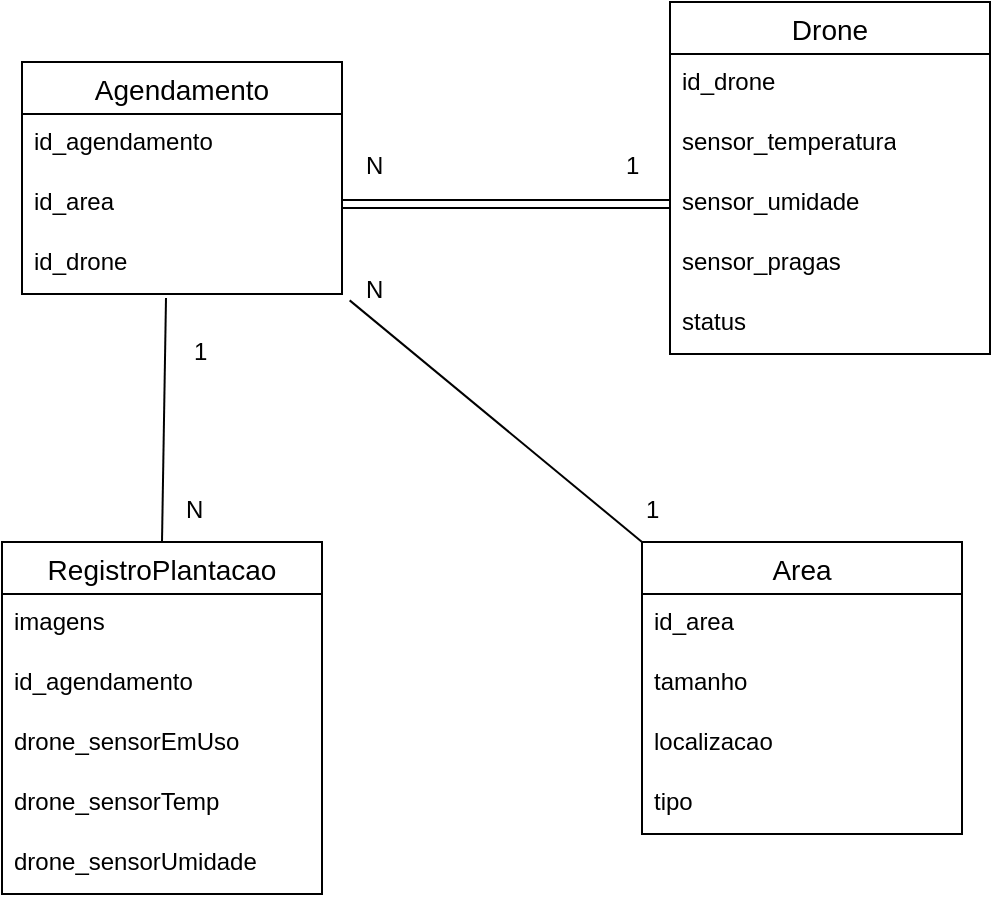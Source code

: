 <mxfile version="28.2.5">
  <diagram name="Page-1" id="I7ysQ_zsU0Zmc5XA-0ZG">
    <mxGraphModel dx="598" dy="641" grid="1" gridSize="10" guides="1" tooltips="1" connect="1" arrows="1" fold="1" page="1" pageScale="1" pageWidth="827" pageHeight="1169" math="0" shadow="0" adaptiveColors="none">
      <root>
        <mxCell id="0" />
        <mxCell id="1" parent="0" />
        <mxCell id="PmliRapP7MYlEJTl6HDo-15" value="Agendamento" style="swimlane;fontStyle=0;childLayout=stackLayout;horizontal=1;startSize=26;horizontalStack=0;resizeParent=1;resizeParentMax=0;resizeLast=0;collapsible=1;marginBottom=0;align=center;fontSize=14;" vertex="1" parent="1">
          <mxGeometry x="90" y="240" width="160" height="116" as="geometry" />
        </mxCell>
        <mxCell id="PmliRapP7MYlEJTl6HDo-16" value="id_agendamento" style="text;strokeColor=none;fillColor=none;spacingLeft=4;spacingRight=4;overflow=hidden;rotatable=0;points=[[0,0.5],[1,0.5]];portConstraint=eastwest;fontSize=12;whiteSpace=wrap;html=1;" vertex="1" parent="PmliRapP7MYlEJTl6HDo-15">
          <mxGeometry y="26" width="160" height="30" as="geometry" />
        </mxCell>
        <mxCell id="PmliRapP7MYlEJTl6HDo-17" value="id_area" style="text;strokeColor=none;fillColor=none;spacingLeft=4;spacingRight=4;overflow=hidden;rotatable=0;points=[[0,0.5],[1,0.5]];portConstraint=eastwest;fontSize=12;whiteSpace=wrap;html=1;" vertex="1" parent="PmliRapP7MYlEJTl6HDo-15">
          <mxGeometry y="56" width="160" height="30" as="geometry" />
        </mxCell>
        <mxCell id="PmliRapP7MYlEJTl6HDo-18" value="id_drone" style="text;strokeColor=none;fillColor=none;spacingLeft=4;spacingRight=4;overflow=hidden;rotatable=0;points=[[0,0.5],[1,0.5]];portConstraint=eastwest;fontSize=12;whiteSpace=wrap;html=1;" vertex="1" parent="PmliRapP7MYlEJTl6HDo-15">
          <mxGeometry y="86" width="160" height="30" as="geometry" />
        </mxCell>
        <mxCell id="PmliRapP7MYlEJTl6HDo-19" value="Drone" style="swimlane;fontStyle=0;childLayout=stackLayout;horizontal=1;startSize=26;horizontalStack=0;resizeParent=1;resizeParentMax=0;resizeLast=0;collapsible=1;marginBottom=0;align=center;fontSize=14;" vertex="1" parent="1">
          <mxGeometry x="414" y="210" width="160" height="176" as="geometry" />
        </mxCell>
        <mxCell id="PmliRapP7MYlEJTl6HDo-20" value="id_drone" style="text;strokeColor=none;fillColor=none;spacingLeft=4;spacingRight=4;overflow=hidden;rotatable=0;points=[[0,0.5],[1,0.5]];portConstraint=eastwest;fontSize=12;whiteSpace=wrap;html=1;" vertex="1" parent="PmliRapP7MYlEJTl6HDo-19">
          <mxGeometry y="26" width="160" height="30" as="geometry" />
        </mxCell>
        <mxCell id="PmliRapP7MYlEJTl6HDo-21" value="sensor_temperatura" style="text;strokeColor=none;fillColor=none;spacingLeft=4;spacingRight=4;overflow=hidden;rotatable=0;points=[[0,0.5],[1,0.5]];portConstraint=eastwest;fontSize=12;whiteSpace=wrap;html=1;" vertex="1" parent="PmliRapP7MYlEJTl6HDo-19">
          <mxGeometry y="56" width="160" height="30" as="geometry" />
        </mxCell>
        <mxCell id="PmliRapP7MYlEJTl6HDo-22" value="sensor_umidade&lt;br&gt;&lt;div&gt;&lt;br&gt;&lt;/div&gt;&lt;div&gt;&lt;br&gt;&lt;/div&gt;" style="text;strokeColor=none;fillColor=none;spacingLeft=4;spacingRight=4;overflow=hidden;rotatable=0;points=[[0,0.5],[1,0.5]];portConstraint=eastwest;fontSize=12;whiteSpace=wrap;html=1;" vertex="1" parent="PmliRapP7MYlEJTl6HDo-19">
          <mxGeometry y="86" width="160" height="30" as="geometry" />
        </mxCell>
        <mxCell id="PmliRapP7MYlEJTl6HDo-23" value="sensor_pragas&lt;br&gt;&lt;div&gt;&lt;br&gt;&lt;/div&gt;&lt;div&gt;&lt;br&gt;&lt;/div&gt;" style="text;strokeColor=none;fillColor=none;spacingLeft=4;spacingRight=4;overflow=hidden;rotatable=0;points=[[0,0.5],[1,0.5]];portConstraint=eastwest;fontSize=12;whiteSpace=wrap;html=1;" vertex="1" parent="PmliRapP7MYlEJTl6HDo-19">
          <mxGeometry y="116" width="160" height="30" as="geometry" />
        </mxCell>
        <mxCell id="PmliRapP7MYlEJTl6HDo-24" value="&lt;div&gt;status&lt;/div&gt;" style="text;strokeColor=none;fillColor=none;spacingLeft=4;spacingRight=4;overflow=hidden;rotatable=0;points=[[0,0.5],[1,0.5]];portConstraint=eastwest;fontSize=12;whiteSpace=wrap;html=1;" vertex="1" parent="PmliRapP7MYlEJTl6HDo-19">
          <mxGeometry y="146" width="160" height="30" as="geometry" />
        </mxCell>
        <mxCell id="PmliRapP7MYlEJTl6HDo-25" value="RegistroPlantacao" style="swimlane;fontStyle=0;childLayout=stackLayout;horizontal=1;startSize=26;horizontalStack=0;resizeParent=1;resizeParentMax=0;resizeLast=0;collapsible=1;marginBottom=0;align=center;fontSize=14;" vertex="1" parent="1">
          <mxGeometry x="80" y="480" width="160" height="176" as="geometry" />
        </mxCell>
        <mxCell id="PmliRapP7MYlEJTl6HDo-26" value="imagens" style="text;strokeColor=none;fillColor=none;spacingLeft=4;spacingRight=4;overflow=hidden;rotatable=0;points=[[0,0.5],[1,0.5]];portConstraint=eastwest;fontSize=12;whiteSpace=wrap;html=1;" vertex="1" parent="PmliRapP7MYlEJTl6HDo-25">
          <mxGeometry y="26" width="160" height="30" as="geometry" />
        </mxCell>
        <mxCell id="PmliRapP7MYlEJTl6HDo-27" value="id_agendamento" style="text;strokeColor=none;fillColor=none;spacingLeft=4;spacingRight=4;overflow=hidden;rotatable=0;points=[[0,0.5],[1,0.5]];portConstraint=eastwest;fontSize=12;whiteSpace=wrap;html=1;" vertex="1" parent="PmliRapP7MYlEJTl6HDo-25">
          <mxGeometry y="56" width="160" height="30" as="geometry" />
        </mxCell>
        <mxCell id="PmliRapP7MYlEJTl6HDo-28" value="drone_sensorEmUso&lt;span style=&quot;caret-color: rgba(0, 0, 0, 0); color: rgba(0, 0, 0, 0); font-family: monospace; font-size: 0px; white-space: nowrap;&quot;&gt;%3CmxGraphModel%3E%3Croot%3E%3CmxCell%20id%3D%220%22%2F%3E%3CmxCell%20id%3D%221%22%20parent%3D%220%22%2F%3E%3CmxCell%20id%3D%222%22%20value%3D%22sensor_umidade%26lt%3Bbr%26gt%3B%26lt%3Bdiv%26gt%3B%26lt%3Bbr%26gt%3B%26lt%3B%2Fdiv%26gt%3B%26lt%3Bdiv%26gt%3B%26lt%3Bbr%26gt%3B%26lt%3B%2Fdiv%26gt%3B%22%20style%3D%22text%3BstrokeColor%3Dnone%3BfillColor%3Dnone%3BspacingLeft%3D4%3BspacingRight%3D4%3Boverflow%3Dhidden%3Brotatable%3D0%3Bpoints%3D%5B%5B0%2C0.5%5D%2C%5B1%2C0.5%5D%5D%3BportConstraint%3Deastwest%3BfontSize%3D12%3BwhiteSpace%3Dwrap%3Bhtml%3D1%3B%22%20vertex%3D%221%22%20parent%3D%221%22%3E%3CmxGeometry%20x%3D%22400%22%20y%3D%22326%22%20width%3D%22160%22%20height%3D%2230%22%20as%3D%22geometry%22%2F%3E%3C%2FmxCell%3E%3C%2Froot%3E%3C%2FmxGraphModel%3E&lt;/span&gt;" style="text;strokeColor=none;fillColor=none;spacingLeft=4;spacingRight=4;overflow=hidden;rotatable=0;points=[[0,0.5],[1,0.5]];portConstraint=eastwest;fontSize=12;whiteSpace=wrap;html=1;" vertex="1" parent="PmliRapP7MYlEJTl6HDo-25">
          <mxGeometry y="86" width="160" height="30" as="geometry" />
        </mxCell>
        <mxCell id="PmliRapP7MYlEJTl6HDo-29" value="drone_sensorTemp" style="text;strokeColor=none;fillColor=none;spacingLeft=4;spacingRight=4;overflow=hidden;rotatable=0;points=[[0,0.5],[1,0.5]];portConstraint=eastwest;fontSize=12;whiteSpace=wrap;html=1;" vertex="1" parent="PmliRapP7MYlEJTl6HDo-25">
          <mxGeometry y="116" width="160" height="30" as="geometry" />
        </mxCell>
        <mxCell id="PmliRapP7MYlEJTl6HDo-30" value="drone_sensorUmidade&lt;br&gt;&lt;div&gt;&lt;br&gt;&lt;/div&gt;&lt;div&gt;&lt;br&gt;&lt;/div&gt;" style="text;strokeColor=none;fillColor=none;spacingLeft=4;spacingRight=4;overflow=hidden;rotatable=0;points=[[0,0.5],[1,0.5]];portConstraint=eastwest;fontSize=12;whiteSpace=wrap;html=1;" vertex="1" parent="PmliRapP7MYlEJTl6HDo-25">
          <mxGeometry y="146" width="160" height="30" as="geometry" />
        </mxCell>
        <mxCell id="PmliRapP7MYlEJTl6HDo-32" value="Area" style="swimlane;fontStyle=0;childLayout=stackLayout;horizontal=1;startSize=26;horizontalStack=0;resizeParent=1;resizeParentMax=0;resizeLast=0;collapsible=1;marginBottom=0;align=center;fontSize=14;" vertex="1" parent="1">
          <mxGeometry x="400" y="480" width="160" height="146" as="geometry" />
        </mxCell>
        <mxCell id="PmliRapP7MYlEJTl6HDo-33" value="id_area" style="text;strokeColor=none;fillColor=none;spacingLeft=4;spacingRight=4;overflow=hidden;rotatable=0;points=[[0,0.5],[1,0.5]];portConstraint=eastwest;fontSize=12;whiteSpace=wrap;html=1;" vertex="1" parent="PmliRapP7MYlEJTl6HDo-32">
          <mxGeometry y="26" width="160" height="30" as="geometry" />
        </mxCell>
        <mxCell id="PmliRapP7MYlEJTl6HDo-34" value="tamanho" style="text;strokeColor=none;fillColor=none;spacingLeft=4;spacingRight=4;overflow=hidden;rotatable=0;points=[[0,0.5],[1,0.5]];portConstraint=eastwest;fontSize=12;whiteSpace=wrap;html=1;" vertex="1" parent="PmliRapP7MYlEJTl6HDo-32">
          <mxGeometry y="56" width="160" height="30" as="geometry" />
        </mxCell>
        <mxCell id="PmliRapP7MYlEJTl6HDo-35" value="localizacao&lt;div&gt;&lt;br&gt;&lt;/div&gt;" style="text;strokeColor=none;fillColor=none;spacingLeft=4;spacingRight=4;overflow=hidden;rotatable=0;points=[[0,0.5],[1,0.5]];portConstraint=eastwest;fontSize=12;whiteSpace=wrap;html=1;" vertex="1" parent="PmliRapP7MYlEJTl6HDo-32">
          <mxGeometry y="86" width="160" height="30" as="geometry" />
        </mxCell>
        <mxCell id="PmliRapP7MYlEJTl6HDo-36" value="&lt;div&gt;tipo&lt;/div&gt;" style="text;strokeColor=none;fillColor=none;spacingLeft=4;spacingRight=4;overflow=hidden;rotatable=0;points=[[0,0.5],[1,0.5]];portConstraint=eastwest;fontSize=12;whiteSpace=wrap;html=1;" vertex="1" parent="PmliRapP7MYlEJTl6HDo-32">
          <mxGeometry y="116" width="160" height="30" as="geometry" />
        </mxCell>
        <mxCell id="PmliRapP7MYlEJTl6HDo-45" value="1" style="text;strokeColor=none;fillColor=none;align=left;verticalAlign=middle;spacingLeft=4;spacingRight=4;overflow=hidden;points=[[0,0.5],[1,0.5]];portConstraint=eastwest;rotatable=0;whiteSpace=wrap;html=1;" vertex="1" parent="1">
          <mxGeometry x="170" y="370" width="80" height="30" as="geometry" />
        </mxCell>
        <mxCell id="PmliRapP7MYlEJTl6HDo-46" value="N" style="text;whiteSpace=wrap;html=1;" vertex="1" parent="1">
          <mxGeometry x="170" y="450" width="40" height="40" as="geometry" />
        </mxCell>
        <mxCell id="PmliRapP7MYlEJTl6HDo-47" value="" style="endArrow=none;html=1;rounded=0;fontSize=12;startSize=8;endSize=8;curved=1;entryX=0.45;entryY=1.067;entryDx=0;entryDy=0;entryPerimeter=0;exitX=0.5;exitY=0;exitDx=0;exitDy=0;" edge="1" parent="1" source="PmliRapP7MYlEJTl6HDo-25" target="PmliRapP7MYlEJTl6HDo-18">
          <mxGeometry width="50" height="50" relative="1" as="geometry">
            <mxPoint x="130" y="440" as="sourcePoint" />
            <mxPoint x="180" y="390" as="targetPoint" />
            <Array as="points" />
          </mxGeometry>
        </mxCell>
        <mxCell id="PmliRapP7MYlEJTl6HDo-48" value="" style="endArrow=none;html=1;rounded=0;fontSize=12;startSize=8;endSize=8;curved=1;entryX=1.024;entryY=1.106;entryDx=0;entryDy=0;entryPerimeter=0;exitX=0;exitY=0;exitDx=0;exitDy=0;" edge="1" parent="1" source="PmliRapP7MYlEJTl6HDo-32" target="PmliRapP7MYlEJTl6HDo-18">
          <mxGeometry width="50" height="50" relative="1" as="geometry">
            <mxPoint x="400" y="470" as="sourcePoint" />
            <mxPoint x="390" y="390" as="targetPoint" />
          </mxGeometry>
        </mxCell>
        <mxCell id="PmliRapP7MYlEJTl6HDo-49" value="1" style="text;whiteSpace=wrap;html=1;" vertex="1" parent="1">
          <mxGeometry x="400" y="450" width="40" height="40" as="geometry" />
        </mxCell>
        <mxCell id="PmliRapP7MYlEJTl6HDo-50" value="N" style="text;whiteSpace=wrap;html=1;" vertex="1" parent="1">
          <mxGeometry x="260" y="340" width="40" height="40" as="geometry" />
        </mxCell>
        <mxCell id="PmliRapP7MYlEJTl6HDo-51" value="" style="shape=link;html=1;rounded=0;fontSize=12;startSize=8;endSize=8;curved=1;exitX=1;exitY=0.5;exitDx=0;exitDy=0;entryX=0;entryY=0.5;entryDx=0;entryDy=0;" edge="1" parent="1" source="PmliRapP7MYlEJTl6HDo-17" target="PmliRapP7MYlEJTl6HDo-22">
          <mxGeometry width="100" relative="1" as="geometry">
            <mxPoint x="310" y="420" as="sourcePoint" />
            <mxPoint x="410" y="420" as="targetPoint" />
          </mxGeometry>
        </mxCell>
        <mxCell id="PmliRapP7MYlEJTl6HDo-54" value="1" style="text;whiteSpace=wrap;html=1;" vertex="1" parent="1">
          <mxGeometry x="390" y="278" width="40" height="40" as="geometry" />
        </mxCell>
        <mxCell id="PmliRapP7MYlEJTl6HDo-55" value="N" style="text;whiteSpace=wrap;html=1;" vertex="1" parent="1">
          <mxGeometry x="260" y="278" width="40" height="40" as="geometry" />
        </mxCell>
        <mxCell id="PmliRapP7MYlEJTl6HDo-56" style="edgeStyle=none;curved=1;rounded=0;orthogonalLoop=1;jettySize=auto;html=1;exitX=0.25;exitY=0;exitDx=0;exitDy=0;fontSize=12;startSize=8;endSize=8;" edge="1" parent="1" source="PmliRapP7MYlEJTl6HDo-54" target="PmliRapP7MYlEJTl6HDo-54">
          <mxGeometry relative="1" as="geometry" />
        </mxCell>
      </root>
    </mxGraphModel>
  </diagram>
</mxfile>
